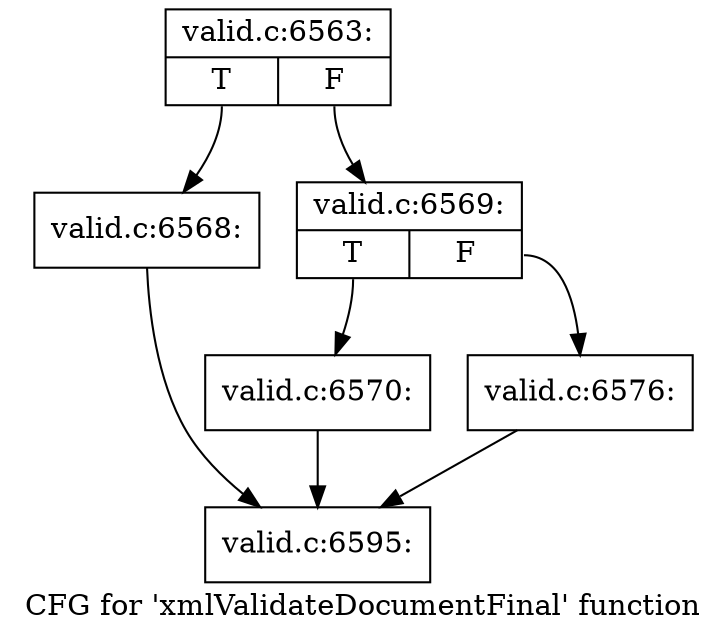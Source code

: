 digraph "CFG for 'xmlValidateDocumentFinal' function" {
	label="CFG for 'xmlValidateDocumentFinal' function";

	Node0x51d45b0 [shape=record,label="{valid.c:6563:|{<s0>T|<s1>F}}"];
	Node0x51d45b0:s0 -> Node0x51d5460;
	Node0x51d45b0:s1 -> Node0x51d54b0;
	Node0x51d5460 [shape=record,label="{valid.c:6568:}"];
	Node0x51d5460 -> Node0x51c3320;
	Node0x51d54b0 [shape=record,label="{valid.c:6569:|{<s0>T|<s1>F}}"];
	Node0x51d54b0:s0 -> Node0x51d5940;
	Node0x51d54b0:s1 -> Node0x51d5990;
	Node0x51d5940 [shape=record,label="{valid.c:6570:}"];
	Node0x51d5940 -> Node0x51c3320;
	Node0x51d5990 [shape=record,label="{valid.c:6576:}"];
	Node0x51d5990 -> Node0x51c3320;
	Node0x51c3320 [shape=record,label="{valid.c:6595:}"];
}

